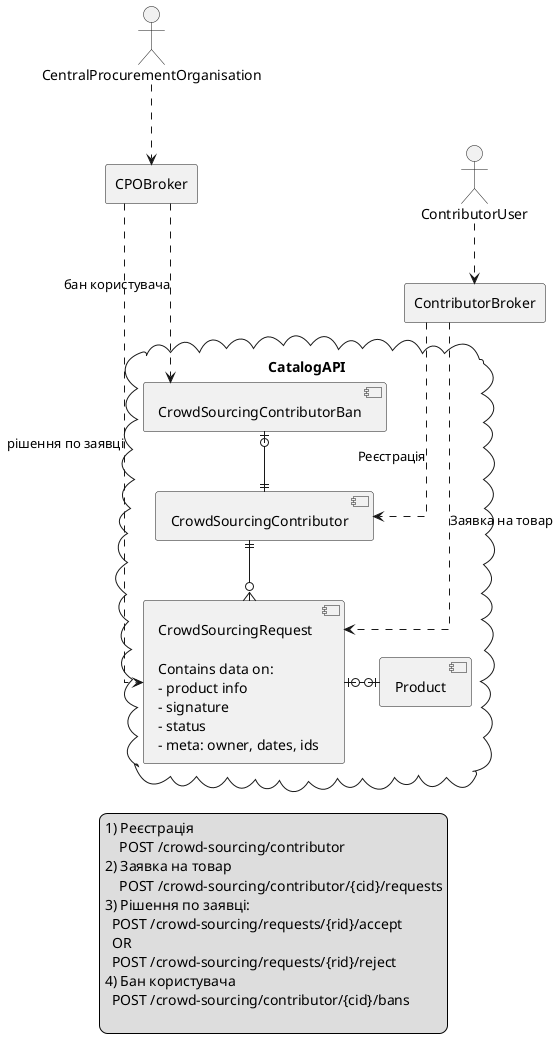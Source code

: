 @startuml
allowmixing

' hide the spot
hide circle

' avoid problems with angled crows feet
skinparam linetype ortho


actor ContributorUser
actor CentralProcurementOrganisation

rectangle ContributorBroker
ContributorUser ..> ContributorBroker

rectangle CPOBroker
CentralProcurementOrganisation ..> CPOBroker


cloud CatalogAPI {
    component Product
    component CrowdSourcingContributor
    component CrowdSourcingContributorBan

    CrowdSourcingContributorBan |o--|| CrowdSourcingContributor

    component CrowdSourcingRequest [
        CrowdSourcingRequest

        Contains data on:
        - product info
        - signature
        - status
        - meta: owner, dates, ids
    ]
    CrowdSourcingContributor ||--o{ CrowdSourcingRequest
    Product |o--l--o| CrowdSourcingRequest

}

ContributorBroker ...> CrowdSourcingContributor: Реєстрація
ContributorBroker ...> CrowdSourcingRequest: Заявка на товар

CPOBroker ...> CrowdSourcingContributorBan: бан користувача
CPOBroker ...> CrowdSourcingRequest: рішення по заявці


legend
  1) Реєстрація
      POST /crowd-sourcing/contributor
  2) Заявка на товар
      POST /crowd-sourcing/contributor/{сid}/requests
  3) Рішення по заявці:
    POST /crowd-sourcing/requests/{rid}/accept
    OR
    POST /crowd-sourcing/requests/{rid}/reject
  4) Бан користувача
    POST /crowd-sourcing/contributor/{сid}/bans

endlegend

@enduml
